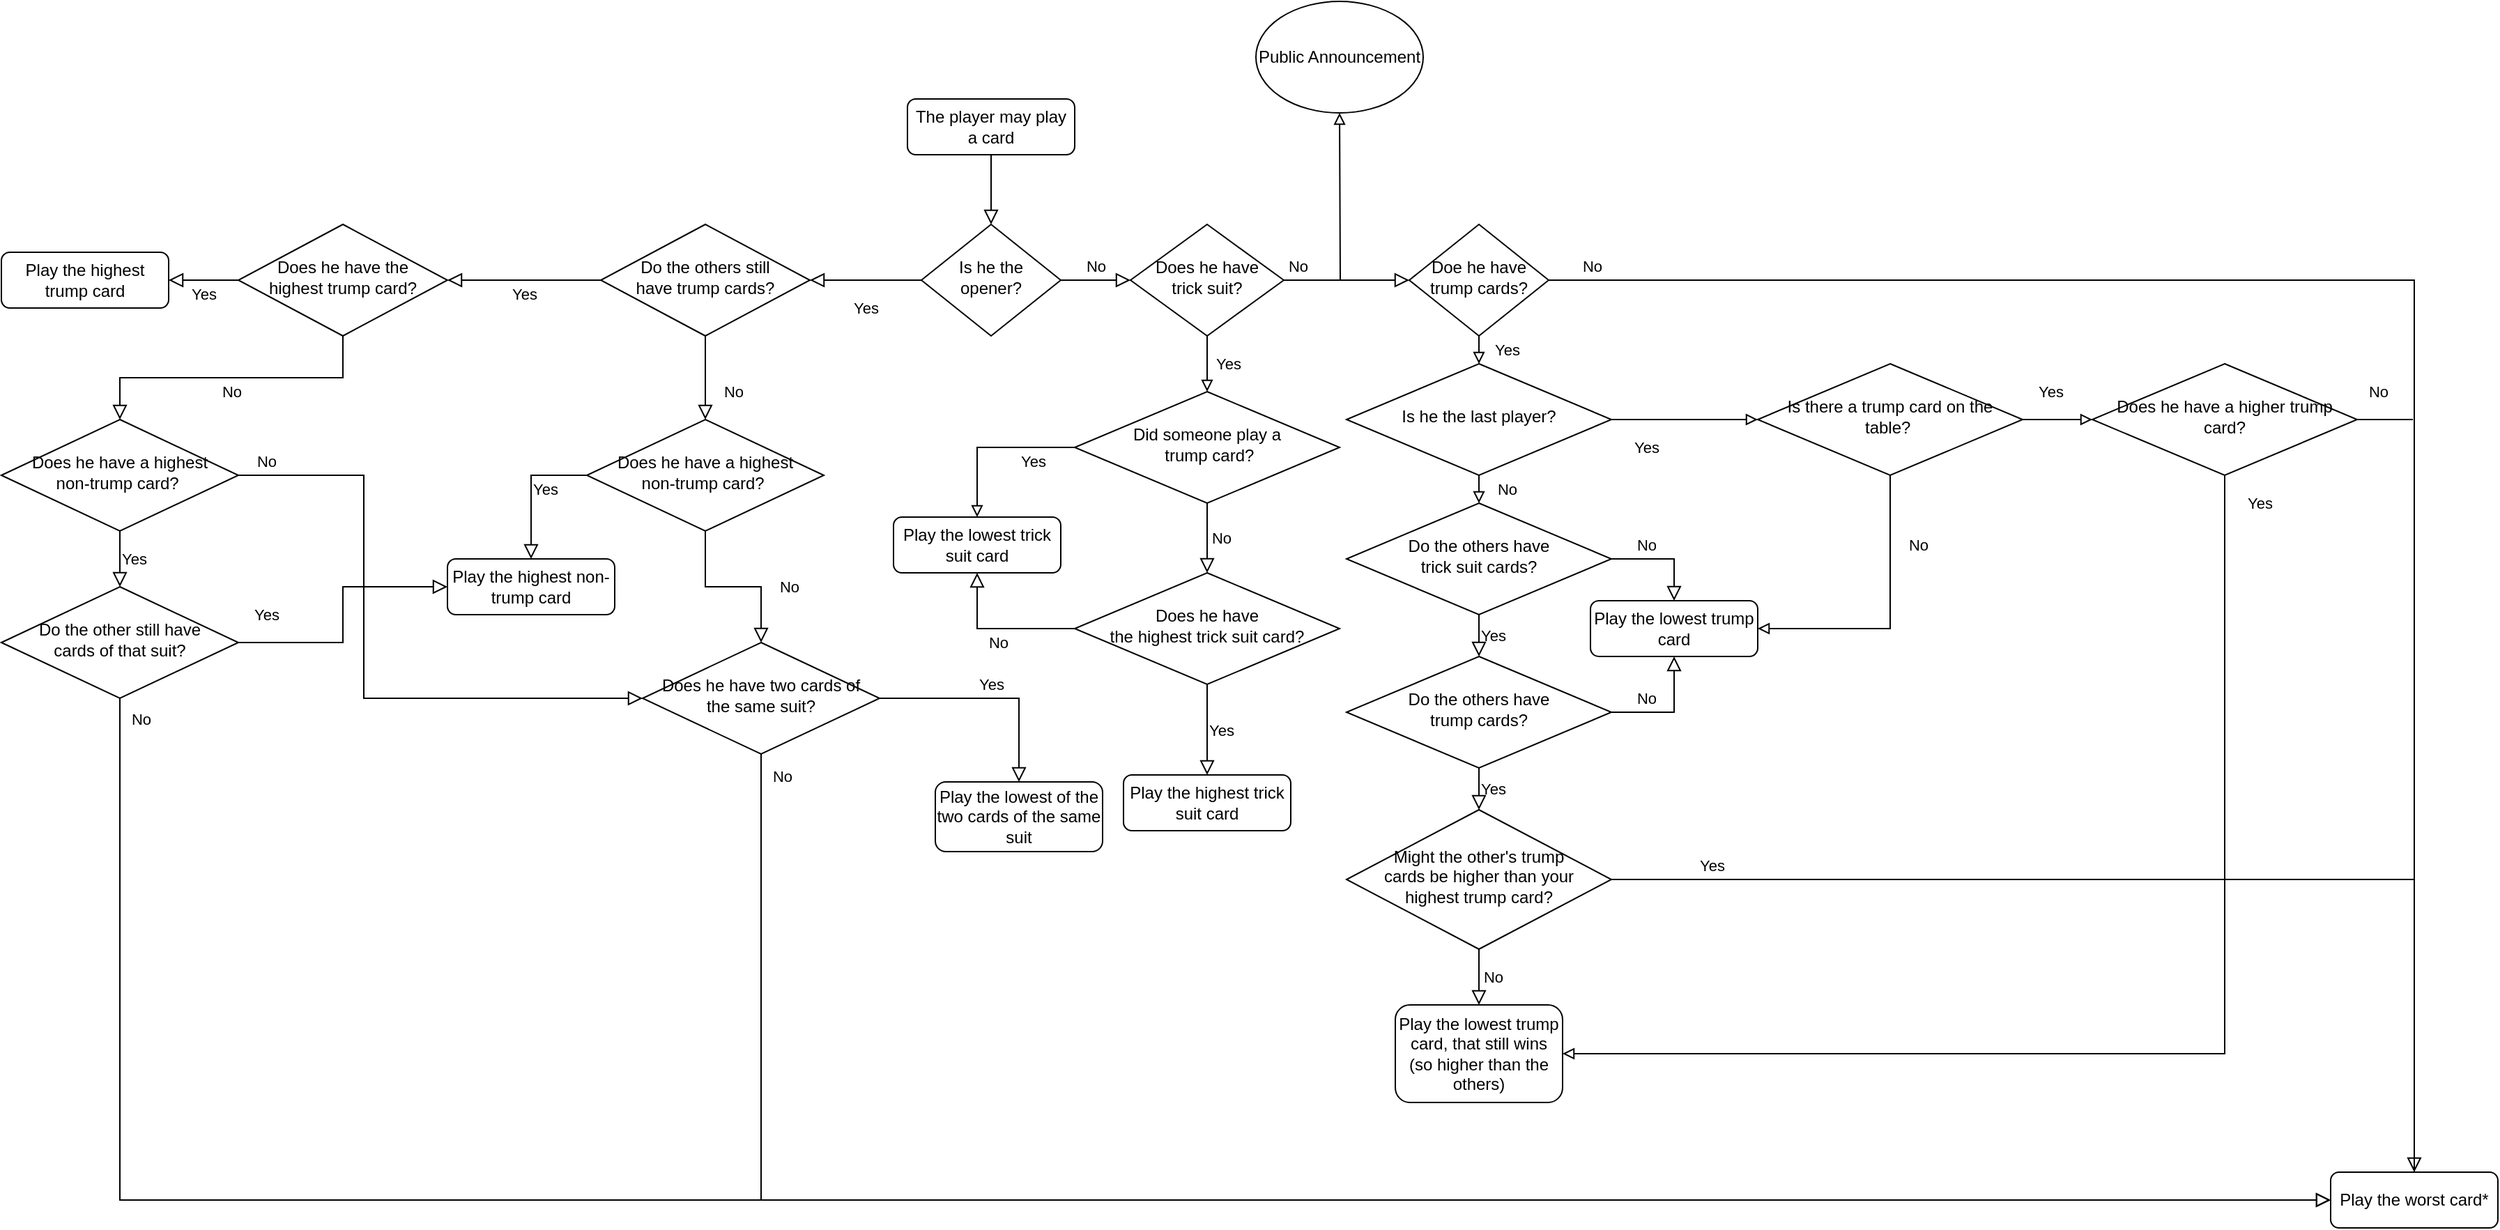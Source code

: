 <mxfile version="14.7.6" type="device" pages="2"><diagram id="C5RBs43oDa-KdzZeNtuy" name="Page-1"><mxGraphModel dx="2013" dy="590" grid="1" gridSize="10" guides="1" tooltips="1" connect="1" arrows="1" fold="1" page="1" pageScale="1" pageWidth="827" pageHeight="1169" math="0" shadow="0"><root><mxCell id="WIyWlLk6GJQsqaUBKTNV-0"/><mxCell id="WIyWlLk6GJQsqaUBKTNV-1" parent="WIyWlLk6GJQsqaUBKTNV-0"/><mxCell id="WIyWlLk6GJQsqaUBKTNV-2" value="" style="rounded=0;html=1;jettySize=auto;orthogonalLoop=1;fontSize=11;endArrow=block;endFill=0;endSize=8;strokeWidth=1;shadow=0;labelBackgroundColor=none;edgeStyle=orthogonalEdgeStyle;" parent="WIyWlLk6GJQsqaUBKTNV-1" source="WIyWlLk6GJQsqaUBKTNV-3" target="WIyWlLk6GJQsqaUBKTNV-6" edge="1"><mxGeometry relative="1" as="geometry"/></mxCell><mxCell id="WIyWlLk6GJQsqaUBKTNV-3" value="The player may play a card" style="rounded=1;whiteSpace=wrap;html=1;fontSize=12;glass=0;strokeWidth=1;shadow=0;" parent="WIyWlLk6GJQsqaUBKTNV-1" vertex="1"><mxGeometry x="160" y="80" width="120" height="40" as="geometry"/></mxCell><mxCell id="WIyWlLk6GJQsqaUBKTNV-4" value="Yes" style="rounded=0;html=1;jettySize=auto;orthogonalLoop=1;fontSize=11;endArrow=block;endFill=0;endSize=8;strokeWidth=1;shadow=0;labelBackgroundColor=none;edgeStyle=orthogonalEdgeStyle;entryX=1;entryY=0.5;entryDx=0;entryDy=0;" parent="WIyWlLk6GJQsqaUBKTNV-1" source="WIyWlLk6GJQsqaUBKTNV-6" target="WIyWlLk6GJQsqaUBKTNV-10" edge="1"><mxGeometry y="20" relative="1" as="geometry"><mxPoint as="offset"/></mxGeometry></mxCell><mxCell id="WIyWlLk6GJQsqaUBKTNV-5" value="No" style="edgeStyle=orthogonalEdgeStyle;rounded=0;html=1;jettySize=auto;orthogonalLoop=1;fontSize=11;endArrow=block;endFill=0;endSize=8;strokeWidth=1;shadow=0;labelBackgroundColor=none;entryX=0;entryY=0.5;entryDx=0;entryDy=0;" parent="WIyWlLk6GJQsqaUBKTNV-1" source="WIyWlLk6GJQsqaUBKTNV-6" target="iJlDrseRgprdsMSUOjg6-0" edge="1"><mxGeometry y="10" relative="1" as="geometry"><mxPoint as="offset"/></mxGeometry></mxCell><mxCell id="WIyWlLk6GJQsqaUBKTNV-6" value="Is he the opener?" style="rhombus;whiteSpace=wrap;html=1;shadow=0;fontFamily=Helvetica;fontSize=12;align=center;strokeWidth=1;spacing=6;spacingTop=-4;" parent="WIyWlLk6GJQsqaUBKTNV-1" vertex="1"><mxGeometry x="170" y="170" width="100" height="80" as="geometry"/></mxCell><mxCell id="WIyWlLk6GJQsqaUBKTNV-8" value="No" style="rounded=0;html=1;jettySize=auto;orthogonalLoop=1;fontSize=11;endArrow=block;endFill=0;endSize=8;strokeWidth=1;shadow=0;labelBackgroundColor=none;edgeStyle=orthogonalEdgeStyle;exitX=0.5;exitY=1;exitDx=0;exitDy=0;entryX=0.5;entryY=0;entryDx=0;entryDy=0;" parent="WIyWlLk6GJQsqaUBKTNV-1" source="WIyWlLk6GJQsqaUBKTNV-10" target="iJlDrseRgprdsMSUOjg6-39" edge="1"><mxGeometry x="0.333" y="20" relative="1" as="geometry"><mxPoint as="offset"/><mxPoint x="-5" y="300" as="targetPoint"/></mxGeometry></mxCell><mxCell id="WIyWlLk6GJQsqaUBKTNV-9" value="Yes" style="edgeStyle=orthogonalEdgeStyle;rounded=0;html=1;jettySize=auto;orthogonalLoop=1;fontSize=11;endArrow=block;endFill=0;endSize=8;strokeWidth=1;shadow=0;labelBackgroundColor=none;exitX=0;exitY=0.5;exitDx=0;exitDy=0;entryX=1;entryY=0.5;entryDx=0;entryDy=0;" parent="WIyWlLk6GJQsqaUBKTNV-1" source="WIyWlLk6GJQsqaUBKTNV-10" target="iJlDrseRgprdsMSUOjg6-36" edge="1"><mxGeometry y="10" relative="1" as="geometry"><mxPoint as="offset"/><mxPoint x="-120" y="260" as="targetPoint"/></mxGeometry></mxCell><mxCell id="WIyWlLk6GJQsqaUBKTNV-10" value="Do the others still&lt;br&gt;have trump cards?" style="rhombus;whiteSpace=wrap;html=1;shadow=0;fontFamily=Helvetica;fontSize=12;align=center;strokeWidth=1;spacing=6;spacingTop=-4;" parent="WIyWlLk6GJQsqaUBKTNV-1" vertex="1"><mxGeometry x="-60" y="170" width="150" height="80" as="geometry"/></mxCell><mxCell id="scWDDhEXI0IssHFphP5g-30" style="edgeStyle=orthogonalEdgeStyle;rounded=0;orthogonalLoop=1;jettySize=auto;html=1;exitX=1;exitY=0.5;exitDx=0;exitDy=0;entryX=0.5;entryY=1;entryDx=0;entryDy=0;endArrow=block;endFill=0;" parent="WIyWlLk6GJQsqaUBKTNV-1" source="iJlDrseRgprdsMSUOjg6-0" edge="1"><mxGeometry relative="1" as="geometry"><mxPoint x="470" y="90" as="targetPoint"/></mxGeometry></mxCell><mxCell id="iJlDrseRgprdsMSUOjg6-0" value="Does he have &lt;br&gt;trick suit?" style="rhombus;whiteSpace=wrap;html=1;shadow=0;fontFamily=Helvetica;fontSize=12;align=center;strokeWidth=1;spacing=6;spacingTop=-4;" parent="WIyWlLk6GJQsqaUBKTNV-1" vertex="1"><mxGeometry x="320" y="170" width="110" height="80" as="geometry"/></mxCell><mxCell id="iJlDrseRgprdsMSUOjg6-1" value="Does he have&lt;br&gt;the highest trick suit card?" style="rhombus;whiteSpace=wrap;html=1;shadow=0;fontFamily=Helvetica;fontSize=12;align=center;strokeWidth=1;spacing=6;spacingTop=-4;" parent="WIyWlLk6GJQsqaUBKTNV-1" vertex="1"><mxGeometry x="280" y="420" width="190" height="80" as="geometry"/></mxCell><mxCell id="scWDDhEXI0IssHFphP5g-7" style="edgeStyle=orthogonalEdgeStyle;rounded=0;orthogonalLoop=1;jettySize=auto;html=1;exitX=0.5;exitY=1;exitDx=0;exitDy=0;entryX=0.5;entryY=0;entryDx=0;entryDy=0;endArrow=block;endFill=0;" parent="WIyWlLk6GJQsqaUBKTNV-1" source="iJlDrseRgprdsMSUOjg6-4" target="scWDDhEXI0IssHFphP5g-5" edge="1"><mxGeometry relative="1" as="geometry"/></mxCell><mxCell id="iJlDrseRgprdsMSUOjg6-4" value="Doe he have trump cards?" style="rhombus;whiteSpace=wrap;html=1;shadow=0;fontFamily=Helvetica;fontSize=12;align=center;strokeWidth=1;spacing=6;spacingTop=-4;" parent="WIyWlLk6GJQsqaUBKTNV-1" vertex="1"><mxGeometry x="520" y="170" width="100" height="80" as="geometry"/></mxCell><mxCell id="iJlDrseRgprdsMSUOjg6-7" value="No" style="edgeStyle=orthogonalEdgeStyle;rounded=0;html=1;jettySize=auto;orthogonalLoop=1;fontSize=11;endArrow=block;endFill=0;endSize=8;strokeWidth=1;shadow=0;labelBackgroundColor=none;entryX=0;entryY=0.5;entryDx=0;entryDy=0;exitX=1;exitY=0.5;exitDx=0;exitDy=0;" parent="WIyWlLk6GJQsqaUBKTNV-1" source="iJlDrseRgprdsMSUOjg6-0" target="iJlDrseRgprdsMSUOjg6-4" edge="1"><mxGeometry x="-0.778" y="10" relative="1" as="geometry"><mxPoint as="offset"/><mxPoint x="460" y="120" as="sourcePoint"/><mxPoint x="330" y="220" as="targetPoint"/></mxGeometry></mxCell><mxCell id="iJlDrseRgprdsMSUOjg6-8" value="Yes" style="edgeStyle=orthogonalEdgeStyle;rounded=0;html=1;jettySize=auto;orthogonalLoop=1;fontSize=11;endArrow=block;endFill=0;endSize=8;strokeWidth=1;shadow=0;labelBackgroundColor=none;exitX=0.5;exitY=1;exitDx=0;exitDy=0;entryX=0.5;entryY=0;entryDx=0;entryDy=0;" parent="WIyWlLk6GJQsqaUBKTNV-1" source="iJlDrseRgprdsMSUOjg6-1" target="iJlDrseRgprdsMSUOjg6-9" edge="1"><mxGeometry y="10" relative="1" as="geometry"><mxPoint as="offset"/><mxPoint x="385" y="260" as="sourcePoint"/><mxPoint x="375" y="420" as="targetPoint"/></mxGeometry></mxCell><mxCell id="iJlDrseRgprdsMSUOjg6-9" value="Play the highest trick suit card" style="rounded=1;whiteSpace=wrap;html=1;fontSize=12;glass=0;strokeWidth=1;shadow=0;" parent="WIyWlLk6GJQsqaUBKTNV-1" vertex="1"><mxGeometry x="315" y="565" width="120" height="40" as="geometry"/></mxCell><mxCell id="iJlDrseRgprdsMSUOjg6-11" value="Play the lowest trick suit card" style="rounded=1;whiteSpace=wrap;html=1;fontSize=12;glass=0;strokeWidth=1;shadow=0;" parent="WIyWlLk6GJQsqaUBKTNV-1" vertex="1"><mxGeometry x="150" y="380" width="120" height="40" as="geometry"/></mxCell><mxCell id="iJlDrseRgprdsMSUOjg6-13" value="Do the others have &lt;br&gt;trick suit cards?" style="rhombus;whiteSpace=wrap;html=1;shadow=0;fontFamily=Helvetica;fontSize=12;align=center;strokeWidth=1;spacing=6;spacingTop=-4;" parent="WIyWlLk6GJQsqaUBKTNV-1" vertex="1"><mxGeometry x="475" y="370" width="190" height="80" as="geometry"/></mxCell><mxCell id="iJlDrseRgprdsMSUOjg6-16" value="No" style="edgeStyle=orthogonalEdgeStyle;rounded=0;html=1;jettySize=auto;orthogonalLoop=1;fontSize=11;endArrow=block;endFill=0;endSize=8;strokeWidth=1;shadow=0;labelBackgroundColor=none;entryX=0.5;entryY=0;entryDx=0;entryDy=0;exitX=1;exitY=0.5;exitDx=0;exitDy=0;" parent="WIyWlLk6GJQsqaUBKTNV-1" source="iJlDrseRgprdsMSUOjg6-4" target="iJlDrseRgprdsMSUOjg6-15" edge="1"><mxGeometry x="-0.952" y="10" relative="1" as="geometry"><mxPoint as="offset"/><mxPoint x="440" y="220" as="sourcePoint"/><mxPoint x="530" y="220" as="targetPoint"/></mxGeometry></mxCell><mxCell id="iJlDrseRgprdsMSUOjg6-18" value="No" style="edgeStyle=orthogonalEdgeStyle;rounded=0;html=1;jettySize=auto;orthogonalLoop=1;fontSize=11;endArrow=block;endFill=0;endSize=8;strokeWidth=1;shadow=0;labelBackgroundColor=none;exitX=1;exitY=0.5;exitDx=0;exitDy=0;entryX=0.5;entryY=0;entryDx=0;entryDy=0;" parent="WIyWlLk6GJQsqaUBKTNV-1" source="iJlDrseRgprdsMSUOjg6-13" target="iJlDrseRgprdsMSUOjg6-19" edge="1"><mxGeometry x="-0.333" y="10" relative="1" as="geometry"><mxPoint as="offset"/><mxPoint x="630" y="290" as="sourcePoint"/><mxPoint x="760" y="450" as="targetPoint"/></mxGeometry></mxCell><mxCell id="iJlDrseRgprdsMSUOjg6-19" value="Play the lowest trump card" style="rounded=1;whiteSpace=wrap;html=1;fontSize=12;glass=0;strokeWidth=1;shadow=0;" parent="WIyWlLk6GJQsqaUBKTNV-1" vertex="1"><mxGeometry x="650" y="440" width="120" height="40" as="geometry"/></mxCell><mxCell id="iJlDrseRgprdsMSUOjg6-21" value="Yes" style="edgeStyle=orthogonalEdgeStyle;rounded=0;html=1;jettySize=auto;orthogonalLoop=1;fontSize=11;endArrow=block;endFill=0;endSize=8;strokeWidth=1;shadow=0;labelBackgroundColor=none;exitX=0.5;exitY=1;exitDx=0;exitDy=0;entryX=0.5;entryY=0;entryDx=0;entryDy=0;" parent="WIyWlLk6GJQsqaUBKTNV-1" source="iJlDrseRgprdsMSUOjg6-13" target="iJlDrseRgprdsMSUOjg6-22" edge="1"><mxGeometry y="10" relative="1" as="geometry"><mxPoint as="offset"/><mxPoint x="580" y="330" as="sourcePoint"/><mxPoint x="570" y="500" as="targetPoint"/></mxGeometry></mxCell><mxCell id="iJlDrseRgprdsMSUOjg6-22" value="Do the others have &lt;br&gt;trump cards?" style="rhombus;whiteSpace=wrap;html=1;shadow=0;fontFamily=Helvetica;fontSize=12;align=center;strokeWidth=1;spacing=6;spacingTop=-4;" parent="WIyWlLk6GJQsqaUBKTNV-1" vertex="1"><mxGeometry x="475" y="480" width="190" height="80" as="geometry"/></mxCell><mxCell id="iJlDrseRgprdsMSUOjg6-25" value="No" style="edgeStyle=orthogonalEdgeStyle;rounded=0;html=1;jettySize=auto;orthogonalLoop=1;fontSize=11;endArrow=block;endFill=0;endSize=8;strokeWidth=1;shadow=0;labelBackgroundColor=none;exitX=1;exitY=0.5;exitDx=0;exitDy=0;entryX=0.5;entryY=1;entryDx=0;entryDy=0;" parent="WIyWlLk6GJQsqaUBKTNV-1" source="iJlDrseRgprdsMSUOjg6-22" target="iJlDrseRgprdsMSUOjg6-19" edge="1"><mxGeometry x="-0.412" y="10" relative="1" as="geometry"><mxPoint as="offset"/><mxPoint x="675" y="420" as="sourcePoint"/><mxPoint x="760" y="450" as="targetPoint"/></mxGeometry></mxCell><mxCell id="iJlDrseRgprdsMSUOjg6-27" value="Yes" style="edgeStyle=orthogonalEdgeStyle;rounded=0;html=1;jettySize=auto;orthogonalLoop=1;fontSize=11;endArrow=block;endFill=0;endSize=8;strokeWidth=1;shadow=0;labelBackgroundColor=none;exitX=0.5;exitY=1;exitDx=0;exitDy=0;entryX=0.5;entryY=0;entryDx=0;entryDy=0;" parent="WIyWlLk6GJQsqaUBKTNV-1" source="iJlDrseRgprdsMSUOjg6-22" target="iJlDrseRgprdsMSUOjg6-28" edge="1"><mxGeometry y="10" relative="1" as="geometry"><mxPoint as="offset"/><mxPoint x="580" y="460" as="sourcePoint"/><mxPoint x="570" y="615" as="targetPoint"/></mxGeometry></mxCell><mxCell id="iJlDrseRgprdsMSUOjg6-28" value="Might the other's trump &lt;br&gt;cards be higher than your &lt;br&gt;highest trump card?" style="rhombus;whiteSpace=wrap;html=1;shadow=0;fontFamily=Helvetica;fontSize=12;align=center;strokeWidth=1;spacing=6;spacingTop=-4;" parent="WIyWlLk6GJQsqaUBKTNV-1" vertex="1"><mxGeometry x="475" y="590" width="190" height="100" as="geometry"/></mxCell><mxCell id="iJlDrseRgprdsMSUOjg6-31" value="Play the lowest trump card, that still wins (so higher than the others)" style="rounded=1;whiteSpace=wrap;html=1;fontSize=12;glass=0;strokeWidth=1;shadow=0;" parent="WIyWlLk6GJQsqaUBKTNV-1" vertex="1"><mxGeometry x="510" y="730" width="120" height="70" as="geometry"/></mxCell><mxCell id="iJlDrseRgprdsMSUOjg6-34" value="No" style="edgeStyle=orthogonalEdgeStyle;rounded=0;html=1;jettySize=auto;orthogonalLoop=1;fontSize=11;endArrow=block;endFill=0;endSize=8;strokeWidth=1;shadow=0;labelBackgroundColor=none;exitX=0.5;exitY=1;exitDx=0;exitDy=0;entryX=0.5;entryY=0;entryDx=0;entryDy=0;" parent="WIyWlLk6GJQsqaUBKTNV-1" source="iJlDrseRgprdsMSUOjg6-28" target="iJlDrseRgprdsMSUOjg6-31" edge="1"><mxGeometry y="10" relative="1" as="geometry"><mxPoint as="offset"/><mxPoint x="675" y="530" as="sourcePoint"/><mxPoint x="760" y="490" as="targetPoint"/></mxGeometry></mxCell><mxCell id="iJlDrseRgprdsMSUOjg6-15" value="Play the worst card*" style="rounded=1;whiteSpace=wrap;html=1;fontSize=12;glass=0;strokeWidth=1;shadow=0;" parent="WIyWlLk6GJQsqaUBKTNV-1" vertex="1"><mxGeometry x="1181" y="850" width="120" height="40" as="geometry"/></mxCell><mxCell id="iJlDrseRgprdsMSUOjg6-35" value="Yes" style="edgeStyle=orthogonalEdgeStyle;rounded=0;html=1;jettySize=auto;orthogonalLoop=1;fontSize=11;endArrow=none;endFill=0;endSize=8;strokeWidth=1;shadow=0;labelBackgroundColor=none;exitX=1;exitY=0.5;exitDx=0;exitDy=0;" parent="WIyWlLk6GJQsqaUBKTNV-1" source="iJlDrseRgprdsMSUOjg6-28" target="iJlDrseRgprdsMSUOjg6-15" edge="1"><mxGeometry x="-0.818" y="10" relative="1" as="geometry"><mxPoint as="offset"/><mxPoint x="665" y="570" as="sourcePoint"/><mxPoint x="830" y="840" as="targetPoint"/></mxGeometry></mxCell><mxCell id="iJlDrseRgprdsMSUOjg6-36" value="Does he have the&lt;br&gt;highest trump card?" style="rhombus;whiteSpace=wrap;html=1;shadow=0;fontFamily=Helvetica;fontSize=12;align=center;strokeWidth=1;spacing=6;spacingTop=-4;" parent="WIyWlLk6GJQsqaUBKTNV-1" vertex="1"><mxGeometry x="-320" y="170" width="150" height="80" as="geometry"/></mxCell><mxCell id="iJlDrseRgprdsMSUOjg6-37" value="Play the highest trump card" style="rounded=1;whiteSpace=wrap;html=1;fontSize=12;glass=0;strokeWidth=1;shadow=0;" parent="WIyWlLk6GJQsqaUBKTNV-1" vertex="1"><mxGeometry x="-490" y="190" width="120" height="40" as="geometry"/></mxCell><mxCell id="iJlDrseRgprdsMSUOjg6-38" value="Yes" style="edgeStyle=orthogonalEdgeStyle;rounded=0;html=1;jettySize=auto;orthogonalLoop=1;fontSize=11;endArrow=block;endFill=0;endSize=8;strokeWidth=1;shadow=0;labelBackgroundColor=none;exitX=0;exitY=0.5;exitDx=0;exitDy=0;entryX=1;entryY=0.5;entryDx=0;entryDy=0;" parent="WIyWlLk6GJQsqaUBKTNV-1" source="iJlDrseRgprdsMSUOjg6-36" target="iJlDrseRgprdsMSUOjg6-37" edge="1"><mxGeometry y="10" relative="1" as="geometry"><mxPoint as="offset"/><mxPoint x="-70" y="220" as="sourcePoint"/><mxPoint x="-140" y="220" as="targetPoint"/></mxGeometry></mxCell><mxCell id="iJlDrseRgprdsMSUOjg6-39" value="Does he have a highest &lt;br&gt;non-trump card?&amp;nbsp;" style="rhombus;whiteSpace=wrap;html=1;shadow=0;fontFamily=Helvetica;fontSize=12;align=center;strokeWidth=1;spacing=6;spacingTop=-4;" parent="WIyWlLk6GJQsqaUBKTNV-1" vertex="1"><mxGeometry x="-70" y="310" width="170" height="80" as="geometry"/></mxCell><mxCell id="iJlDrseRgprdsMSUOjg6-40" value="Play the highest non-trump card" style="rounded=1;whiteSpace=wrap;html=1;fontSize=12;glass=0;strokeWidth=1;shadow=0;" parent="WIyWlLk6GJQsqaUBKTNV-1" vertex="1"><mxGeometry x="-170" y="410" width="120" height="40" as="geometry"/></mxCell><mxCell id="iJlDrseRgprdsMSUOjg6-41" value="Yes" style="edgeStyle=orthogonalEdgeStyle;rounded=0;html=1;jettySize=auto;orthogonalLoop=1;fontSize=11;endArrow=block;endFill=0;endSize=8;strokeWidth=1;shadow=0;labelBackgroundColor=none;exitX=0;exitY=0.5;exitDx=0;exitDy=0;entryX=0.5;entryY=0;entryDx=0;entryDy=0;" parent="WIyWlLk6GJQsqaUBKTNV-1" source="iJlDrseRgprdsMSUOjg6-39" target="iJlDrseRgprdsMSUOjg6-40" edge="1"><mxGeometry y="10" relative="1" as="geometry"><mxPoint as="offset"/><mxPoint x="-70" y="220" as="sourcePoint"/><mxPoint x="-140" y="220" as="targetPoint"/></mxGeometry></mxCell><mxCell id="iJlDrseRgprdsMSUOjg6-43" value="Does he have two cards of the same suit?" style="rhombus;whiteSpace=wrap;html=1;shadow=0;fontFamily=Helvetica;fontSize=12;align=center;strokeWidth=1;spacing=6;spacingTop=-4;" parent="WIyWlLk6GJQsqaUBKTNV-1" vertex="1"><mxGeometry x="-30" y="470" width="170" height="80" as="geometry"/></mxCell><mxCell id="iJlDrseRgprdsMSUOjg6-44" value="No" style="rounded=0;html=1;jettySize=auto;orthogonalLoop=1;fontSize=11;endArrow=block;endFill=0;endSize=8;strokeWidth=1;shadow=0;labelBackgroundColor=none;edgeStyle=orthogonalEdgeStyle;exitX=0.5;exitY=1;exitDx=0;exitDy=0;entryX=0.5;entryY=0;entryDx=0;entryDy=0;" parent="WIyWlLk6GJQsqaUBKTNV-1" source="iJlDrseRgprdsMSUOjg6-39" target="iJlDrseRgprdsMSUOjg6-43" edge="1"><mxGeometry x="0.333" y="20" relative="1" as="geometry"><mxPoint as="offset"/><mxPoint x="25" y="260" as="sourcePoint"/><mxPoint x="25" y="320" as="targetPoint"/></mxGeometry></mxCell><mxCell id="iJlDrseRgprdsMSUOjg6-45" value="Yes" style="edgeStyle=orthogonalEdgeStyle;rounded=0;html=1;jettySize=auto;orthogonalLoop=1;fontSize=11;endArrow=block;endFill=0;endSize=8;strokeWidth=1;shadow=0;labelBackgroundColor=none;exitX=1;exitY=0.5;exitDx=0;exitDy=0;entryX=0.5;entryY=0;entryDx=0;entryDy=0;" parent="WIyWlLk6GJQsqaUBKTNV-1" source="iJlDrseRgprdsMSUOjg6-43" target="iJlDrseRgprdsMSUOjg6-46" edge="1"><mxGeometry y="10" relative="1" as="geometry"><mxPoint as="offset"/><mxPoint x="-60" y="360" as="sourcePoint"/><mxPoint x="-30" y="550" as="targetPoint"/></mxGeometry></mxCell><mxCell id="iJlDrseRgprdsMSUOjg6-46" value="Play the lowest of the two cards of the same suit" style="rounded=1;whiteSpace=wrap;html=1;fontSize=12;glass=0;strokeWidth=1;shadow=0;" parent="WIyWlLk6GJQsqaUBKTNV-1" vertex="1"><mxGeometry x="180" y="570" width="120" height="50" as="geometry"/></mxCell><mxCell id="iJlDrseRgprdsMSUOjg6-47" value="No" style="rounded=0;html=1;jettySize=auto;orthogonalLoop=1;fontSize=11;endArrow=block;endFill=0;endSize=8;strokeWidth=1;shadow=0;labelBackgroundColor=none;edgeStyle=orthogonalEdgeStyle;exitX=0.5;exitY=1;exitDx=0;exitDy=0;entryX=0;entryY=0.5;entryDx=0;entryDy=0;" parent="WIyWlLk6GJQsqaUBKTNV-1" source="iJlDrseRgprdsMSUOjg6-43" target="iJlDrseRgprdsMSUOjg6-15" edge="1"><mxGeometry x="-0.978" y="15" relative="1" as="geometry"><mxPoint as="offset"/><mxPoint x="25" y="400" as="sourcePoint"/><mxPoint x="160" y="650" as="targetPoint"/></mxGeometry></mxCell><mxCell id="iJlDrseRgprdsMSUOjg6-49" value="Does he have a highest &lt;br&gt;non-trump card?&amp;nbsp;" style="rhombus;whiteSpace=wrap;html=1;shadow=0;fontFamily=Helvetica;fontSize=12;align=center;strokeWidth=1;spacing=6;spacingTop=-4;" parent="WIyWlLk6GJQsqaUBKTNV-1" vertex="1"><mxGeometry x="-490" y="310" width="170" height="80" as="geometry"/></mxCell><mxCell id="iJlDrseRgprdsMSUOjg6-50" value="No" style="edgeStyle=orthogonalEdgeStyle;rounded=0;html=1;jettySize=auto;orthogonalLoop=1;fontSize=11;endArrow=block;endFill=0;endSize=8;strokeWidth=1;shadow=0;labelBackgroundColor=none;exitX=0.5;exitY=1;exitDx=0;exitDy=0;entryX=0.5;entryY=0;entryDx=0;entryDy=0;" parent="WIyWlLk6GJQsqaUBKTNV-1" source="iJlDrseRgprdsMSUOjg6-36" target="iJlDrseRgprdsMSUOjg6-49" edge="1"><mxGeometry y="10" relative="1" as="geometry"><mxPoint as="offset"/><mxPoint x="-50" y="220" as="sourcePoint"/><mxPoint x="-160" y="220" as="targetPoint"/></mxGeometry></mxCell><mxCell id="iJlDrseRgprdsMSUOjg6-51" value="No" style="edgeStyle=orthogonalEdgeStyle;rounded=0;html=1;jettySize=auto;orthogonalLoop=1;fontSize=11;endArrow=block;endFill=0;endSize=8;strokeWidth=1;shadow=0;labelBackgroundColor=none;exitX=1;exitY=0.5;exitDx=0;exitDy=0;entryX=0;entryY=0.5;entryDx=0;entryDy=0;" parent="WIyWlLk6GJQsqaUBKTNV-1" source="iJlDrseRgprdsMSUOjg6-49" target="iJlDrseRgprdsMSUOjg6-43" edge="1"><mxGeometry x="-0.911" y="10" relative="1" as="geometry"><mxPoint as="offset"/><mxPoint x="-235" y="260" as="sourcePoint"/><mxPoint x="-395" y="320" as="targetPoint"/><Array as="points"><mxPoint x="-230" y="350"/><mxPoint x="-230" y="510"/></Array></mxGeometry></mxCell><mxCell id="iJlDrseRgprdsMSUOjg6-52" value="Yes" style="edgeStyle=orthogonalEdgeStyle;rounded=0;html=1;jettySize=auto;orthogonalLoop=1;fontSize=11;endArrow=block;endFill=0;endSize=8;strokeWidth=1;shadow=0;labelBackgroundColor=none;exitX=0.5;exitY=1;exitDx=0;exitDy=0;entryX=0.5;entryY=0;entryDx=0;entryDy=0;" parent="WIyWlLk6GJQsqaUBKTNV-1" source="iJlDrseRgprdsMSUOjg6-49" target="iJlDrseRgprdsMSUOjg6-53" edge="1"><mxGeometry y="10" relative="1" as="geometry"><mxPoint as="offset"/><mxPoint x="-60" y="360" as="sourcePoint"/><mxPoint x="-405" y="460" as="targetPoint"/></mxGeometry></mxCell><mxCell id="iJlDrseRgprdsMSUOjg6-53" value="Do the other still have &lt;br&gt;cards of that suit?" style="rhombus;whiteSpace=wrap;html=1;shadow=0;fontFamily=Helvetica;fontSize=12;align=center;strokeWidth=1;spacing=6;spacingTop=-4;" parent="WIyWlLk6GJQsqaUBKTNV-1" vertex="1"><mxGeometry x="-490" y="430" width="170" height="80" as="geometry"/></mxCell><mxCell id="iJlDrseRgprdsMSUOjg6-54" value="Yes" style="edgeStyle=orthogonalEdgeStyle;rounded=0;html=1;jettySize=auto;orthogonalLoop=1;fontSize=11;endArrow=block;endFill=0;endSize=8;strokeWidth=1;shadow=0;labelBackgroundColor=none;exitX=1;exitY=0.5;exitDx=0;exitDy=0;entryX=0;entryY=0.5;entryDx=0;entryDy=0;" parent="WIyWlLk6GJQsqaUBKTNV-1" source="iJlDrseRgprdsMSUOjg6-53" target="iJlDrseRgprdsMSUOjg6-40" edge="1"><mxGeometry x="-0.789" y="20" relative="1" as="geometry"><mxPoint as="offset"/><mxPoint x="-395" y="400" as="sourcePoint"/><mxPoint x="-395" y="440" as="targetPoint"/></mxGeometry></mxCell><mxCell id="iJlDrseRgprdsMSUOjg6-56" value="No" style="edgeStyle=orthogonalEdgeStyle;rounded=0;html=1;jettySize=auto;orthogonalLoop=1;fontSize=11;endArrow=block;endFill=0;endSize=8;strokeWidth=1;shadow=0;labelBackgroundColor=none;exitX=0.5;exitY=1;exitDx=0;exitDy=0;entryX=0;entryY=0.5;entryDx=0;entryDy=0;" parent="WIyWlLk6GJQsqaUBKTNV-1" source="iJlDrseRgprdsMSUOjg6-53" target="iJlDrseRgprdsMSUOjg6-15" edge="1"><mxGeometry x="-0.986" y="15" relative="1" as="geometry"><mxPoint y="1" as="offset"/><mxPoint x="-235" y="260" as="sourcePoint"/><mxPoint x="700" y="780" as="targetPoint"/></mxGeometry></mxCell><mxCell id="scWDDhEXI0IssHFphP5g-6" style="edgeStyle=orthogonalEdgeStyle;rounded=0;orthogonalLoop=1;jettySize=auto;html=1;exitX=0.5;exitY=1;exitDx=0;exitDy=0;entryX=0.5;entryY=0;entryDx=0;entryDy=0;endArrow=block;endFill=0;" parent="WIyWlLk6GJQsqaUBKTNV-1" source="scWDDhEXI0IssHFphP5g-5" target="iJlDrseRgprdsMSUOjg6-13" edge="1"><mxGeometry relative="1" as="geometry"/></mxCell><mxCell id="scWDDhEXI0IssHFphP5g-13" style="edgeStyle=orthogonalEdgeStyle;rounded=0;orthogonalLoop=1;jettySize=auto;html=1;exitX=1;exitY=0.5;exitDx=0;exitDy=0;entryX=0;entryY=0.5;entryDx=0;entryDy=0;endArrow=block;endFill=0;" parent="WIyWlLk6GJQsqaUBKTNV-1" source="scWDDhEXI0IssHFphP5g-5" target="scWDDhEXI0IssHFphP5g-12" edge="1"><mxGeometry relative="1" as="geometry"/></mxCell><mxCell id="scWDDhEXI0IssHFphP5g-5" value="Is he the last player?" style="rhombus;whiteSpace=wrap;html=1;shadow=0;fontFamily=Helvetica;fontSize=12;align=center;strokeWidth=1;spacing=6;spacingTop=-4;" parent="WIyWlLk6GJQsqaUBKTNV-1" vertex="1"><mxGeometry x="475" y="270" width="190" height="80" as="geometry"/></mxCell><mxCell id="scWDDhEXI0IssHFphP5g-8" value="&lt;font style=&quot;font-size: 11px&quot;&gt;Yes&lt;/font&gt;" style="text;html=1;align=center;verticalAlign=middle;resizable=0;points=[];autosize=1;" parent="WIyWlLk6GJQsqaUBKTNV-1" vertex="1"><mxGeometry x="575" y="250" width="30" height="20" as="geometry"/></mxCell><mxCell id="scWDDhEXI0IssHFphP5g-9" value="&lt;font style=&quot;font-size: 11px&quot;&gt;No&lt;/font&gt;" style="text;html=1;align=center;verticalAlign=middle;resizable=0;points=[];autosize=1;" parent="WIyWlLk6GJQsqaUBKTNV-1" vertex="1"><mxGeometry x="575" y="350" width="30" height="20" as="geometry"/></mxCell><mxCell id="scWDDhEXI0IssHFphP5g-11" value="&lt;font style=&quot;font-size: 11px&quot;&gt;Yes&lt;/font&gt;" style="text;html=1;align=center;verticalAlign=middle;resizable=0;points=[];autosize=1;" parent="WIyWlLk6GJQsqaUBKTNV-1" vertex="1"><mxGeometry x="675" y="320" width="30" height="20" as="geometry"/></mxCell><mxCell id="scWDDhEXI0IssHFphP5g-18" style="edgeStyle=orthogonalEdgeStyle;rounded=0;orthogonalLoop=1;jettySize=auto;html=1;exitX=1;exitY=0.5;exitDx=0;exitDy=0;entryX=0;entryY=0.5;entryDx=0;entryDy=0;endArrow=block;endFill=0;" parent="WIyWlLk6GJQsqaUBKTNV-1" source="scWDDhEXI0IssHFphP5g-12" target="scWDDhEXI0IssHFphP5g-14" edge="1"><mxGeometry relative="1" as="geometry"/></mxCell><mxCell id="scWDDhEXI0IssHFphP5g-19" style="edgeStyle=orthogonalEdgeStyle;rounded=0;orthogonalLoop=1;jettySize=auto;html=1;exitX=0.5;exitY=1;exitDx=0;exitDy=0;entryX=1;entryY=0.5;entryDx=0;entryDy=0;endArrow=block;endFill=0;" parent="WIyWlLk6GJQsqaUBKTNV-1" source="scWDDhEXI0IssHFphP5g-12" target="iJlDrseRgprdsMSUOjg6-19" edge="1"><mxGeometry relative="1" as="geometry"/></mxCell><mxCell id="scWDDhEXI0IssHFphP5g-12" value="&lt;p style=&quot;line-height: 120%&quot;&gt;Is there a trump card on the table?&amp;nbsp;&lt;/p&gt;" style="rhombus;whiteSpace=wrap;html=1;shadow=0;fontFamily=Helvetica;fontSize=12;align=center;strokeWidth=1;spacing=6;spacingTop=-4;" parent="WIyWlLk6GJQsqaUBKTNV-1" vertex="1"><mxGeometry x="770" y="270" width="190" height="80" as="geometry"/></mxCell><mxCell id="scWDDhEXI0IssHFphP5g-22" style="edgeStyle=orthogonalEdgeStyle;rounded=0;orthogonalLoop=1;jettySize=auto;html=1;exitX=1;exitY=0.5;exitDx=0;exitDy=0;endArrow=none;endFill=0;" parent="WIyWlLk6GJQsqaUBKTNV-1" source="scWDDhEXI0IssHFphP5g-14" edge="1"><mxGeometry relative="1" as="geometry"><mxPoint x="1240" y="310" as="targetPoint"/></mxGeometry></mxCell><mxCell id="scWDDhEXI0IssHFphP5g-24" style="edgeStyle=orthogonalEdgeStyle;rounded=0;orthogonalLoop=1;jettySize=auto;html=1;exitX=0.5;exitY=1;exitDx=0;exitDy=0;entryX=1;entryY=0.5;entryDx=0;entryDy=0;endArrow=block;endFill=0;" parent="WIyWlLk6GJQsqaUBKTNV-1" source="scWDDhEXI0IssHFphP5g-14" target="iJlDrseRgprdsMSUOjg6-31" edge="1"><mxGeometry relative="1" as="geometry"/></mxCell><mxCell id="scWDDhEXI0IssHFphP5g-14" value="&lt;p style=&quot;line-height: 120%&quot;&gt;Does he have a higher trump card?&lt;/p&gt;" style="rhombus;whiteSpace=wrap;html=1;shadow=0;fontFamily=Helvetica;fontSize=12;align=center;strokeWidth=1;spacing=6;spacingTop=-4;" parent="WIyWlLk6GJQsqaUBKTNV-1" vertex="1"><mxGeometry x="1010" y="270" width="190" height="80" as="geometry"/></mxCell><mxCell id="scWDDhEXI0IssHFphP5g-16" value="&lt;font style=&quot;font-size: 11px&quot;&gt;Yes&lt;/font&gt;" style="text;html=1;align=center;verticalAlign=middle;resizable=0;points=[];autosize=1;" parent="WIyWlLk6GJQsqaUBKTNV-1" vertex="1"><mxGeometry x="965" y="280" width="30" height="20" as="geometry"/></mxCell><mxCell id="scWDDhEXI0IssHFphP5g-20" value="&lt;font style=&quot;font-size: 11px&quot;&gt;No&lt;/font&gt;" style="text;html=1;align=center;verticalAlign=middle;resizable=0;points=[];autosize=1;" parent="WIyWlLk6GJQsqaUBKTNV-1" vertex="1"><mxGeometry x="870" y="390" width="30" height="20" as="geometry"/></mxCell><mxCell id="scWDDhEXI0IssHFphP5g-23" value="&lt;font style=&quot;font-size: 11px&quot;&gt;No&lt;/font&gt;" style="text;html=1;align=center;verticalAlign=middle;resizable=0;points=[];autosize=1;" parent="WIyWlLk6GJQsqaUBKTNV-1" vertex="1"><mxGeometry x="1200" y="280" width="30" height="20" as="geometry"/></mxCell><mxCell id="scWDDhEXI0IssHFphP5g-26" value="&lt;font style=&quot;font-size: 11px&quot;&gt;Yes&lt;/font&gt;" style="text;html=1;align=center;verticalAlign=middle;resizable=0;points=[];autosize=1;" parent="WIyWlLk6GJQsqaUBKTNV-1" vertex="1"><mxGeometry x="1115" y="360" width="30" height="20" as="geometry"/></mxCell><mxCell id="scWDDhEXI0IssHFphP5g-31" value="Public Announcement" style="ellipse;whiteSpace=wrap;html=1;" parent="WIyWlLk6GJQsqaUBKTNV-1" vertex="1"><mxGeometry x="410" y="10" width="120" height="80" as="geometry"/></mxCell><mxCell id="wtb3jKrsSvJnDCX9jrLU-0" value="No" style="edgeStyle=orthogonalEdgeStyle;rounded=0;html=1;jettySize=auto;orthogonalLoop=1;fontSize=11;endArrow=block;endFill=0;endSize=8;strokeWidth=1;shadow=0;labelBackgroundColor=none;entryX=0.5;entryY=1;entryDx=0;entryDy=0;exitX=0;exitY=0.5;exitDx=0;exitDy=0;" parent="WIyWlLk6GJQsqaUBKTNV-1" source="iJlDrseRgprdsMSUOjg6-1" target="iJlDrseRgprdsMSUOjg6-11" edge="1"><mxGeometry y="10" relative="1" as="geometry"><mxPoint as="offset"/><mxPoint x="280" y="220" as="sourcePoint"/><mxPoint x="330" y="220" as="targetPoint"/></mxGeometry></mxCell><mxCell id="wtb3jKrsSvJnDCX9jrLU-1" value="Did someone play a&lt;br&gt;&amp;nbsp;trump card?" style="rhombus;whiteSpace=wrap;html=1;shadow=0;fontFamily=Helvetica;fontSize=12;align=center;strokeWidth=1;spacing=6;spacingTop=-4;" parent="WIyWlLk6GJQsqaUBKTNV-1" vertex="1"><mxGeometry x="280" y="290" width="190" height="80" as="geometry"/></mxCell><mxCell id="wtb3jKrsSvJnDCX9jrLU-2" value="No" style="edgeStyle=orthogonalEdgeStyle;rounded=0;html=1;jettySize=auto;orthogonalLoop=1;fontSize=11;endArrow=block;endFill=0;endSize=8;strokeWidth=1;shadow=0;labelBackgroundColor=none;entryX=0.5;entryY=0;entryDx=0;entryDy=0;exitX=0.5;exitY=1;exitDx=0;exitDy=0;" parent="WIyWlLk6GJQsqaUBKTNV-1" source="wtb3jKrsSvJnDCX9jrLU-1" target="iJlDrseRgprdsMSUOjg6-1" edge="1"><mxGeometry y="10" relative="1" as="geometry"><mxPoint as="offset"/><mxPoint x="280" y="220" as="sourcePoint"/><mxPoint x="330" y="220" as="targetPoint"/></mxGeometry></mxCell><mxCell id="wtb3jKrsSvJnDCX9jrLU-3" value="Yes" style="edgeStyle=orthogonalEdgeStyle;rounded=0;orthogonalLoop=1;jettySize=auto;html=1;exitX=0.5;exitY=1;exitDx=0;exitDy=0;entryX=0.5;entryY=0;entryDx=0;entryDy=0;endArrow=block;endFill=0;" parent="WIyWlLk6GJQsqaUBKTNV-1" source="iJlDrseRgprdsMSUOjg6-0" target="wtb3jKrsSvJnDCX9jrLU-1" edge="1"><mxGeometry y="15" relative="1" as="geometry"><mxPoint x="580" y="260" as="sourcePoint"/><mxPoint x="580" y="280" as="targetPoint"/><mxPoint as="offset"/></mxGeometry></mxCell><mxCell id="wtb3jKrsSvJnDCX9jrLU-5" value="Yes" style="edgeStyle=orthogonalEdgeStyle;rounded=0;orthogonalLoop=1;jettySize=auto;html=1;exitX=0;exitY=0.5;exitDx=0;exitDy=0;endArrow=block;endFill=0;" parent="WIyWlLk6GJQsqaUBKTNV-1" source="wtb3jKrsSvJnDCX9jrLU-1" target="iJlDrseRgprdsMSUOjg6-11" edge="1"><mxGeometry x="-0.5" y="10" relative="1" as="geometry"><mxPoint x="385" y="260" as="sourcePoint"/><mxPoint x="385" y="300" as="targetPoint"/><mxPoint as="offset"/></mxGeometry></mxCell></root></mxGraphModel></diagram><diagram id="jXsCEwQOGEtzb8Zd6FFb" name="Page-2"><mxGraphModel dx="1945" dy="590" grid="1" gridSize="10" guides="1" tooltips="1" connect="1" arrows="1" fold="1" page="1" pageScale="1" pageWidth="827" pageHeight="1169" math="0" shadow="0"><root><mxCell id="QdR3nxFJxKAV-adnjEgj-0"/><mxCell id="QdR3nxFJxKAV-adnjEgj-1" parent="QdR3nxFJxKAV-adnjEgj-0"/><mxCell id="QdR3nxFJxKAV-adnjEgj-2" value="" style="rounded=0;html=1;jettySize=auto;orthogonalLoop=1;fontSize=11;endArrow=block;endFill=0;endSize=8;strokeWidth=1;shadow=0;labelBackgroundColor=none;edgeStyle=orthogonalEdgeStyle;" edge="1" parent="QdR3nxFJxKAV-adnjEgj-1" source="QdR3nxFJxKAV-adnjEgj-3" target="QdR3nxFJxKAV-adnjEgj-6"><mxGeometry relative="1" as="geometry"/></mxCell><mxCell id="QdR3nxFJxKAV-adnjEgj-3" value="The player wants to lose all tricks" style="rounded=1;whiteSpace=wrap;html=1;fontSize=12;glass=0;strokeWidth=1;shadow=0;" vertex="1" parent="QdR3nxFJxKAV-adnjEgj-1"><mxGeometry x="160" y="80" width="120" height="40" as="geometry"/></mxCell><mxCell id="QdR3nxFJxKAV-adnjEgj-4" value="Yes" style="rounded=0;html=1;jettySize=auto;orthogonalLoop=1;fontSize=11;endArrow=block;endFill=0;endSize=8;strokeWidth=1;shadow=0;labelBackgroundColor=none;edgeStyle=orthogonalEdgeStyle;entryX=1;entryY=0.5;entryDx=0;entryDy=0;" edge="1" parent="QdR3nxFJxKAV-adnjEgj-1" source="QdR3nxFJxKAV-adnjEgj-6"><mxGeometry y="20" relative="1" as="geometry"><mxPoint as="offset"/><mxPoint x="90" y="210" as="targetPoint"/></mxGeometry></mxCell><mxCell id="QdR3nxFJxKAV-adnjEgj-5" value="No" style="edgeStyle=orthogonalEdgeStyle;rounded=0;html=1;jettySize=auto;orthogonalLoop=1;fontSize=11;endArrow=block;endFill=0;endSize=8;strokeWidth=1;shadow=0;labelBackgroundColor=none;entryX=0;entryY=0.5;entryDx=0;entryDy=0;" edge="1" parent="QdR3nxFJxKAV-adnjEgj-1" source="QdR3nxFJxKAV-adnjEgj-6" target="QdR3nxFJxKAV-adnjEgj-11"><mxGeometry y="10" relative="1" as="geometry"><mxPoint as="offset"/></mxGeometry></mxCell><mxCell id="QdR3nxFJxKAV-adnjEgj-6" value="Is he the opener?" style="rhombus;whiteSpace=wrap;html=1;shadow=0;fontFamily=Helvetica;fontSize=12;align=center;strokeWidth=1;spacing=6;spacingTop=-4;" vertex="1" parent="QdR3nxFJxKAV-adnjEgj-1"><mxGeometry x="170" y="170" width="100" height="80" as="geometry"/></mxCell><mxCell id="QdR3nxFJxKAV-adnjEgj-10" style="edgeStyle=orthogonalEdgeStyle;rounded=0;orthogonalLoop=1;jettySize=auto;html=1;exitX=1;exitY=0.5;exitDx=0;exitDy=0;entryX=0.5;entryY=1;entryDx=0;entryDy=0;endArrow=block;endFill=0;" edge="1" parent="QdR3nxFJxKAV-adnjEgj-1" source="QdR3nxFJxKAV-adnjEgj-11"><mxGeometry relative="1" as="geometry"><mxPoint x="470" y="90" as="targetPoint"/></mxGeometry></mxCell><mxCell id="QdR3nxFJxKAV-adnjEgj-11" value="Does he have &lt;br&gt;trick suit?" style="rhombus;whiteSpace=wrap;html=1;shadow=0;fontFamily=Helvetica;fontSize=12;align=center;strokeWidth=1;spacing=6;spacingTop=-4;" vertex="1" parent="QdR3nxFJxKAV-adnjEgj-1"><mxGeometry x="320" y="170" width="110" height="80" as="geometry"/></mxCell><mxCell id="QdR3nxFJxKAV-adnjEgj-12" value="Does he have&lt;br&gt;the highest trick suit card?" style="rhombus;whiteSpace=wrap;html=1;shadow=0;fontFamily=Helvetica;fontSize=12;align=center;strokeWidth=1;spacing=6;spacingTop=-4;" vertex="1" parent="QdR3nxFJxKAV-adnjEgj-1"><mxGeometry x="280" y="420" width="190" height="80" as="geometry"/></mxCell><mxCell id="QdR3nxFJxKAV-adnjEgj-13" style="edgeStyle=orthogonalEdgeStyle;rounded=0;orthogonalLoop=1;jettySize=auto;html=1;exitX=0.5;exitY=1;exitDx=0;exitDy=0;entryX=0.5;entryY=0;entryDx=0;entryDy=0;endArrow=block;endFill=0;" edge="1" parent="QdR3nxFJxKAV-adnjEgj-1" source="QdR3nxFJxKAV-adnjEgj-14"><mxGeometry relative="1" as="geometry"><mxPoint x="570" y="270" as="targetPoint"/></mxGeometry></mxCell><mxCell id="QdR3nxFJxKAV-adnjEgj-14" value="Doe he have trump cards?" style="rhombus;whiteSpace=wrap;html=1;shadow=0;fontFamily=Helvetica;fontSize=12;align=center;strokeWidth=1;spacing=6;spacingTop=-4;" vertex="1" parent="QdR3nxFJxKAV-adnjEgj-1"><mxGeometry x="520" y="170" width="100" height="80" as="geometry"/></mxCell><mxCell id="QdR3nxFJxKAV-adnjEgj-15" value="No" style="edgeStyle=orthogonalEdgeStyle;rounded=0;html=1;jettySize=auto;orthogonalLoop=1;fontSize=11;endArrow=block;endFill=0;endSize=8;strokeWidth=1;shadow=0;labelBackgroundColor=none;entryX=0;entryY=0.5;entryDx=0;entryDy=0;exitX=1;exitY=0.5;exitDx=0;exitDy=0;" edge="1" parent="QdR3nxFJxKAV-adnjEgj-1" source="QdR3nxFJxKAV-adnjEgj-11" target="QdR3nxFJxKAV-adnjEgj-14"><mxGeometry x="-0.778" y="10" relative="1" as="geometry"><mxPoint as="offset"/><mxPoint x="460" y="120" as="sourcePoint"/><mxPoint x="330" y="220" as="targetPoint"/></mxGeometry></mxCell><mxCell id="QdR3nxFJxKAV-adnjEgj-16" value="Yes" style="edgeStyle=orthogonalEdgeStyle;rounded=0;html=1;jettySize=auto;orthogonalLoop=1;fontSize=11;endArrow=block;endFill=0;endSize=8;strokeWidth=1;shadow=0;labelBackgroundColor=none;exitX=0.5;exitY=1;exitDx=0;exitDy=0;entryX=0.5;entryY=0;entryDx=0;entryDy=0;" edge="1" parent="QdR3nxFJxKAV-adnjEgj-1" source="QdR3nxFJxKAV-adnjEgj-12" target="QdR3nxFJxKAV-adnjEgj-17"><mxGeometry y="10" relative="1" as="geometry"><mxPoint as="offset"/><mxPoint x="385" y="260" as="sourcePoint"/><mxPoint x="375" y="420" as="targetPoint"/></mxGeometry></mxCell><mxCell id="QdR3nxFJxKAV-adnjEgj-17" value="Play the highest trick suit card, that still loses" style="rounded=1;whiteSpace=wrap;html=1;fontSize=12;glass=0;strokeWidth=1;shadow=0;strokeColor=#000000;" vertex="1" parent="QdR3nxFJxKAV-adnjEgj-1"><mxGeometry x="315" y="565" width="120" height="45" as="geometry"/></mxCell><mxCell id="QdR3nxFJxKAV-adnjEgj-18" value="Play the highest trick suit card" style="rounded=1;whiteSpace=wrap;html=1;fontSize=12;glass=0;strokeWidth=1;shadow=0;strokeColor=#000000;" vertex="1" parent="QdR3nxFJxKAV-adnjEgj-1"><mxGeometry x="150" y="380" width="120" height="40" as="geometry"/></mxCell><mxCell id="QdR3nxFJxKAV-adnjEgj-20" value="No" style="edgeStyle=orthogonalEdgeStyle;rounded=0;html=1;jettySize=auto;orthogonalLoop=1;fontSize=11;endArrow=block;endFill=0;endSize=8;strokeWidth=1;shadow=0;labelBackgroundColor=none;exitX=1;exitY=0.5;exitDx=0;exitDy=0;entryX=0.5;entryY=0;entryDx=0;entryDy=0;" edge="1" parent="QdR3nxFJxKAV-adnjEgj-1" source="QdR3nxFJxKAV-adnjEgj-14" target="QdR3nxFJxKAV-adnjEgj-72"><mxGeometry x="-0.952" y="10" relative="1" as="geometry"><mxPoint as="offset"/><mxPoint x="440" y="220" as="sourcePoint"/><mxPoint x="1290" y="460" as="targetPoint"/></mxGeometry></mxCell><mxCell id="QdR3nxFJxKAV-adnjEgj-28" value="Play the lowest trump card, that still loses the game" style="rounded=1;whiteSpace=wrap;html=1;fontSize=12;glass=0;strokeWidth=1;shadow=0;" vertex="1" parent="QdR3nxFJxKAV-adnjEgj-1"><mxGeometry x="510" y="500" width="120" height="70" as="geometry"/></mxCell><mxCell id="QdR3nxFJxKAV-adnjEgj-30" value="Play the worst card*" style="rounded=1;whiteSpace=wrap;html=1;fontSize=12;glass=0;strokeWidth=1;shadow=0;" vertex="1" parent="QdR3nxFJxKAV-adnjEgj-1"><mxGeometry x="1181" y="850" width="120" height="40" as="geometry"/></mxCell><mxCell id="QdR3nxFJxKAV-adnjEgj-53" value="&lt;font style=&quot;font-size: 11px&quot;&gt;Yes&lt;/font&gt;" style="text;html=1;align=center;verticalAlign=middle;resizable=0;points=[];autosize=1;" vertex="1" parent="QdR3nxFJxKAV-adnjEgj-1"><mxGeometry x="575" y="250" width="30" height="20" as="geometry"/></mxCell><mxCell id="QdR3nxFJxKAV-adnjEgj-56" value="Yes" style="edgeStyle=orthogonalEdgeStyle;rounded=0;orthogonalLoop=1;jettySize=auto;html=1;exitX=0.5;exitY=1;exitDx=0;exitDy=0;entryX=0.5;entryY=0;entryDx=0;entryDy=0;endArrow=block;endFill=0;" edge="1" parent="QdR3nxFJxKAV-adnjEgj-1" source="QdR3nxFJxKAV-adnjEgj-58" target="QdR3nxFJxKAV-adnjEgj-61"><mxGeometry x="0.2" y="20" relative="1" as="geometry"><mxPoint as="offset"/></mxGeometry></mxCell><mxCell id="QdR3nxFJxKAV-adnjEgj-58" value="&lt;p style=&quot;line-height: 120%&quot;&gt;Is there a trump card on the table?&amp;nbsp;&lt;/p&gt;" style="rhombus;whiteSpace=wrap;html=1;shadow=0;fontFamily=Helvetica;fontSize=12;align=center;strokeWidth=1;spacing=6;spacingTop=-4;" vertex="1" parent="QdR3nxFJxKAV-adnjEgj-1"><mxGeometry x="475" y="270" width="190" height="80" as="geometry"/></mxCell><mxCell id="QdR3nxFJxKAV-adnjEgj-60" value="Yes" style="edgeStyle=orthogonalEdgeStyle;rounded=0;orthogonalLoop=1;jettySize=auto;html=1;exitX=0.5;exitY=1;exitDx=0;exitDy=0;entryX=0.5;entryY=0;entryDx=0;entryDy=0;endArrow=block;endFill=0;" edge="1" parent="QdR3nxFJxKAV-adnjEgj-1" source="QdR3nxFJxKAV-adnjEgj-61" target="QdR3nxFJxKAV-adnjEgj-28"><mxGeometry x="0.2" y="-15" relative="1" as="geometry"><mxPoint as="offset"/></mxGeometry></mxCell><mxCell id="QdR3nxFJxKAV-adnjEgj-61" value="&lt;p style=&quot;line-height: 120%&quot;&gt;&lt;span&gt;Does he have a lower&lt;/span&gt;&lt;span&gt;&amp;nbsp;trump card?&lt;/span&gt;&lt;br&gt;&lt;/p&gt;" style="rhombus;whiteSpace=wrap;html=1;shadow=0;fontFamily=Helvetica;fontSize=12;align=center;strokeWidth=1;spacing=6;spacingTop=-4;" vertex="1" parent="QdR3nxFJxKAV-adnjEgj-1"><mxGeometry x="475" y="380" width="190" height="80" as="geometry"/></mxCell><mxCell id="QdR3nxFJxKAV-adnjEgj-66" value="Public Announcement" style="ellipse;whiteSpace=wrap;html=1;" vertex="1" parent="QdR3nxFJxKAV-adnjEgj-1"><mxGeometry x="410" y="60" width="120" height="80" as="geometry"/></mxCell><mxCell id="QdR3nxFJxKAV-adnjEgj-67" value="No" style="edgeStyle=orthogonalEdgeStyle;rounded=0;html=1;jettySize=auto;orthogonalLoop=1;fontSize=11;endArrow=block;endFill=0;endSize=8;strokeWidth=1;shadow=0;labelBackgroundColor=none;entryX=0.5;entryY=1;entryDx=0;entryDy=0;exitX=0;exitY=0.5;exitDx=0;exitDy=0;" edge="1" parent="QdR3nxFJxKAV-adnjEgj-1" source="QdR3nxFJxKAV-adnjEgj-12" target="QdR3nxFJxKAV-adnjEgj-18"><mxGeometry y="10" relative="1" as="geometry"><mxPoint as="offset"/><mxPoint x="280" y="220" as="sourcePoint"/><mxPoint x="330" y="220" as="targetPoint"/></mxGeometry></mxCell><mxCell id="QdR3nxFJxKAV-adnjEgj-68" value="Did someone play a&lt;br&gt;&amp;nbsp;trump card?" style="rhombus;whiteSpace=wrap;html=1;shadow=0;fontFamily=Helvetica;fontSize=12;align=center;strokeWidth=1;spacing=6;spacingTop=-4;" vertex="1" parent="QdR3nxFJxKAV-adnjEgj-1"><mxGeometry x="280" y="290" width="190" height="80" as="geometry"/></mxCell><mxCell id="QdR3nxFJxKAV-adnjEgj-69" value="No" style="edgeStyle=orthogonalEdgeStyle;rounded=0;html=1;jettySize=auto;orthogonalLoop=1;fontSize=11;endArrow=block;endFill=0;endSize=8;strokeWidth=1;shadow=0;labelBackgroundColor=none;entryX=0.5;entryY=0;entryDx=0;entryDy=0;exitX=0.5;exitY=1;exitDx=0;exitDy=0;" edge="1" parent="QdR3nxFJxKAV-adnjEgj-1" source="QdR3nxFJxKAV-adnjEgj-68" target="QdR3nxFJxKAV-adnjEgj-12"><mxGeometry y="10" relative="1" as="geometry"><mxPoint as="offset"/><mxPoint x="280" y="220" as="sourcePoint"/><mxPoint x="330" y="220" as="targetPoint"/></mxGeometry></mxCell><mxCell id="QdR3nxFJxKAV-adnjEgj-70" value="Yes" style="edgeStyle=orthogonalEdgeStyle;rounded=0;orthogonalLoop=1;jettySize=auto;html=1;exitX=0.5;exitY=1;exitDx=0;exitDy=0;entryX=0.5;entryY=0;entryDx=0;entryDy=0;endArrow=block;endFill=0;" edge="1" parent="QdR3nxFJxKAV-adnjEgj-1" source="QdR3nxFJxKAV-adnjEgj-11" target="QdR3nxFJxKAV-adnjEgj-68"><mxGeometry y="15" relative="1" as="geometry"><mxPoint x="580" y="260" as="sourcePoint"/><mxPoint x="580" y="280" as="targetPoint"/><mxPoint as="offset"/></mxGeometry></mxCell><mxCell id="QdR3nxFJxKAV-adnjEgj-71" value="Yes" style="edgeStyle=orthogonalEdgeStyle;rounded=0;orthogonalLoop=1;jettySize=auto;html=1;exitX=0;exitY=0.5;exitDx=0;exitDy=0;endArrow=block;endFill=0;" edge="1" parent="QdR3nxFJxKAV-adnjEgj-1" source="QdR3nxFJxKAV-adnjEgj-68" target="QdR3nxFJxKAV-adnjEgj-18"><mxGeometry x="-0.5" y="10" relative="1" as="geometry"><mxPoint x="385" y="260" as="sourcePoint"/><mxPoint x="385" y="300" as="targetPoint"/><mxPoint as="offset"/></mxGeometry></mxCell><mxCell id="QdR3nxFJxKAV-adnjEgj-72" value="Play the highest non-trump card" style="rounded=1;whiteSpace=wrap;html=1;fontSize=12;glass=0;strokeWidth=1;shadow=0;" vertex="1" parent="QdR3nxFJxKAV-adnjEgj-1"><mxGeometry x="670" y="600" width="120" height="50" as="geometry"/></mxCell><mxCell id="QdR3nxFJxKAV-adnjEgj-74" value="No" style="edgeStyle=orthogonalEdgeStyle;rounded=0;html=1;jettySize=auto;orthogonalLoop=1;fontSize=11;endArrow=block;endFill=0;endSize=8;strokeWidth=1;shadow=0;labelBackgroundColor=none;exitX=1;exitY=0.5;exitDx=0;exitDy=0;entryX=0.5;entryY=0;entryDx=0;entryDy=0;" edge="1" parent="QdR3nxFJxKAV-adnjEgj-1" source="QdR3nxFJxKAV-adnjEgj-58" target="QdR3nxFJxKAV-adnjEgj-72"><mxGeometry x="-0.952" y="10" relative="1" as="geometry"><mxPoint as="offset"/><mxPoint x="630" y="220" as="sourcePoint"/><mxPoint x="980" y="620" as="targetPoint"/></mxGeometry></mxCell><mxCell id="QdR3nxFJxKAV-adnjEgj-75" value="No" style="edgeStyle=orthogonalEdgeStyle;rounded=0;html=1;jettySize=auto;orthogonalLoop=1;fontSize=11;endArrow=block;endFill=0;endSize=8;strokeWidth=1;shadow=0;labelBackgroundColor=none;exitX=1;exitY=0.5;exitDx=0;exitDy=0;entryX=0.5;entryY=0;entryDx=0;entryDy=0;" edge="1" parent="QdR3nxFJxKAV-adnjEgj-1" source="QdR3nxFJxKAV-adnjEgj-61" target="QdR3nxFJxKAV-adnjEgj-72"><mxGeometry x="-0.952" y="10" relative="1" as="geometry"><mxPoint as="offset"/><mxPoint x="675" y="320" as="sourcePoint"/><mxPoint x="970" y="610" as="targetPoint"/></mxGeometry></mxCell><mxCell id="QdR3nxFJxKAV-adnjEgj-76" value="Play the lowest card" style="rounded=1;whiteSpace=wrap;html=1;fontSize=12;glass=0;strokeWidth=1;shadow=0;strokeColor=#000000;" vertex="1" parent="QdR3nxFJxKAV-adnjEgj-1"><mxGeometry x="-30" y="190" width="120" height="40" as="geometry"/></mxCell></root></mxGraphModel></diagram></mxfile>